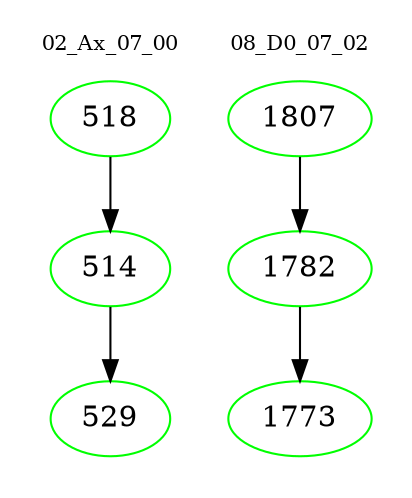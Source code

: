 digraph{
subgraph cluster_0 {
color = white
label = "02_Ax_07_00";
fontsize=10;
T0_518 [label="518", color="green"]
T0_518 -> T0_514 [color="black"]
T0_514 [label="514", color="green"]
T0_514 -> T0_529 [color="black"]
T0_529 [label="529", color="green"]
}
subgraph cluster_1 {
color = white
label = "08_D0_07_02";
fontsize=10;
T1_1807 [label="1807", color="green"]
T1_1807 -> T1_1782 [color="black"]
T1_1782 [label="1782", color="green"]
T1_1782 -> T1_1773 [color="black"]
T1_1773 [label="1773", color="green"]
}
}
